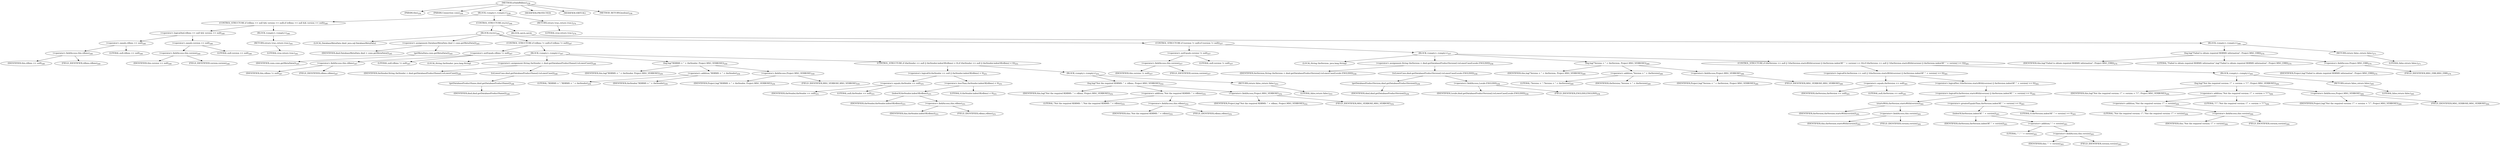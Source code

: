 digraph "isValidRdbms" {  
"222" [label = <(METHOD,isValidRdbms)<SUB>239</SUB>> ]
"27" [label = <(PARAM,this)<SUB>239</SUB>> ]
"223" [label = <(PARAM,Connection conn)<SUB>239</SUB>> ]
"224" [label = <(BLOCK,&lt;empty&gt;,&lt;empty&gt;)<SUB>239</SUB>> ]
"225" [label = <(CONTROL_STRUCTURE,if (rdbms == null &amp;&amp; version == null),if (rdbms == null &amp;&amp; version == null))<SUB>240</SUB>> ]
"226" [label = <(&lt;operator&gt;.logicalAnd,rdbms == null &amp;&amp; version == null)<SUB>240</SUB>> ]
"227" [label = <(&lt;operator&gt;.equals,rdbms == null)<SUB>240</SUB>> ]
"228" [label = <(&lt;operator&gt;.fieldAccess,this.rdbms)<SUB>240</SUB>> ]
"229" [label = <(IDENTIFIER,this,rdbms == null)<SUB>240</SUB>> ]
"230" [label = <(FIELD_IDENTIFIER,rdbms,rdbms)<SUB>240</SUB>> ]
"231" [label = <(LITERAL,null,rdbms == null)<SUB>240</SUB>> ]
"232" [label = <(&lt;operator&gt;.equals,version == null)<SUB>240</SUB>> ]
"233" [label = <(&lt;operator&gt;.fieldAccess,this.version)<SUB>240</SUB>> ]
"234" [label = <(IDENTIFIER,this,version == null)<SUB>240</SUB>> ]
"235" [label = <(FIELD_IDENTIFIER,version,version)<SUB>240</SUB>> ]
"236" [label = <(LITERAL,null,version == null)<SUB>240</SUB>> ]
"237" [label = <(BLOCK,&lt;empty&gt;,&lt;empty&gt;)<SUB>240</SUB>> ]
"238" [label = <(RETURN,return true;,return true;)<SUB>241</SUB>> ]
"239" [label = <(LITERAL,true,return true;)<SUB>241</SUB>> ]
"240" [label = <(CONTROL_STRUCTURE,try,try)<SUB>244</SUB>> ]
"241" [label = <(BLOCK,try,try)<SUB>244</SUB>> ]
"242" [label = <(LOCAL,DatabaseMetaData dmd: java.sql.DatabaseMetaData)> ]
"243" [label = <(&lt;operator&gt;.assignment,DatabaseMetaData dmd = conn.getMetaData())<SUB>245</SUB>> ]
"244" [label = <(IDENTIFIER,dmd,DatabaseMetaData dmd = conn.getMetaData())<SUB>245</SUB>> ]
"245" [label = <(getMetaData,conn.getMetaData())<SUB>245</SUB>> ]
"246" [label = <(IDENTIFIER,conn,conn.getMetaData())<SUB>245</SUB>> ]
"247" [label = <(CONTROL_STRUCTURE,if (rdbms != null),if (rdbms != null))<SUB>247</SUB>> ]
"248" [label = <(&lt;operator&gt;.notEquals,rdbms != null)<SUB>247</SUB>> ]
"249" [label = <(&lt;operator&gt;.fieldAccess,this.rdbms)<SUB>247</SUB>> ]
"250" [label = <(IDENTIFIER,this,rdbms != null)<SUB>247</SUB>> ]
"251" [label = <(FIELD_IDENTIFIER,rdbms,rdbms)<SUB>247</SUB>> ]
"252" [label = <(LITERAL,null,rdbms != null)<SUB>247</SUB>> ]
"253" [label = <(BLOCK,&lt;empty&gt;,&lt;empty&gt;)<SUB>247</SUB>> ]
"254" [label = <(LOCAL,String theVendor: java.lang.String)> ]
"255" [label = <(&lt;operator&gt;.assignment,String theVendor = dmd.getDatabaseProductName().toLowerCase())<SUB>248</SUB>> ]
"256" [label = <(IDENTIFIER,theVendor,String theVendor = dmd.getDatabaseProductName().toLowerCase())<SUB>248</SUB>> ]
"257" [label = <(toLowerCase,dmd.getDatabaseProductName().toLowerCase())<SUB>248</SUB>> ]
"258" [label = <(getDatabaseProductName,dmd.getDatabaseProductName())<SUB>248</SUB>> ]
"259" [label = <(IDENTIFIER,dmd,dmd.getDatabaseProductName())<SUB>248</SUB>> ]
"260" [label = <(log,log(&quot;RDBMS = &quot; + theVendor, Project.MSG_VERBOSE))<SUB>250</SUB>> ]
"26" [label = <(IDENTIFIER,this,log(&quot;RDBMS = &quot; + theVendor, Project.MSG_VERBOSE))<SUB>250</SUB>> ]
"261" [label = <(&lt;operator&gt;.addition,&quot;RDBMS = &quot; + theVendor)<SUB>250</SUB>> ]
"262" [label = <(LITERAL,&quot;RDBMS = &quot;,&quot;RDBMS = &quot; + theVendor)<SUB>250</SUB>> ]
"263" [label = <(IDENTIFIER,theVendor,&quot;RDBMS = &quot; + theVendor)<SUB>250</SUB>> ]
"264" [label = <(&lt;operator&gt;.fieldAccess,Project.MSG_VERBOSE)<SUB>250</SUB>> ]
"265" [label = <(IDENTIFIER,Project,log(&quot;RDBMS = &quot; + theVendor, Project.MSG_VERBOSE))<SUB>250</SUB>> ]
"266" [label = <(FIELD_IDENTIFIER,MSG_VERBOSE,MSG_VERBOSE)<SUB>250</SUB>> ]
"267" [label = <(CONTROL_STRUCTURE,if (theVendor == null || theVendor.indexOf(rdbms) &lt; 0),if (theVendor == null || theVendor.indexOf(rdbms) &lt; 0))<SUB>251</SUB>> ]
"268" [label = <(&lt;operator&gt;.logicalOr,theVendor == null || theVendor.indexOf(rdbms) &lt; 0)<SUB>251</SUB>> ]
"269" [label = <(&lt;operator&gt;.equals,theVendor == null)<SUB>251</SUB>> ]
"270" [label = <(IDENTIFIER,theVendor,theVendor == null)<SUB>251</SUB>> ]
"271" [label = <(LITERAL,null,theVendor == null)<SUB>251</SUB>> ]
"272" [label = <(&lt;operator&gt;.lessThan,theVendor.indexOf(rdbms) &lt; 0)<SUB>251</SUB>> ]
"273" [label = <(indexOf,theVendor.indexOf(rdbms))<SUB>251</SUB>> ]
"274" [label = <(IDENTIFIER,theVendor,theVendor.indexOf(rdbms))<SUB>251</SUB>> ]
"275" [label = <(&lt;operator&gt;.fieldAccess,this.rdbms)<SUB>251</SUB>> ]
"276" [label = <(IDENTIFIER,this,theVendor.indexOf(rdbms))<SUB>251</SUB>> ]
"277" [label = <(FIELD_IDENTIFIER,rdbms,rdbms)<SUB>251</SUB>> ]
"278" [label = <(LITERAL,0,theVendor.indexOf(rdbms) &lt; 0)<SUB>251</SUB>> ]
"279" [label = <(BLOCK,&lt;empty&gt;,&lt;empty&gt;)<SUB>251</SUB>> ]
"280" [label = <(log,log(&quot;Not the required RDBMS: &quot; + rdbms, Project.MSG_VERBOSE))<SUB>252</SUB>> ]
"28" [label = <(IDENTIFIER,this,log(&quot;Not the required RDBMS: &quot; + rdbms, Project.MSG_VERBOSE))<SUB>252</SUB>> ]
"281" [label = <(&lt;operator&gt;.addition,&quot;Not the required RDBMS: &quot; + rdbms)<SUB>252</SUB>> ]
"282" [label = <(LITERAL,&quot;Not the required RDBMS: &quot;,&quot;Not the required RDBMS: &quot; + rdbms)<SUB>252</SUB>> ]
"283" [label = <(&lt;operator&gt;.fieldAccess,this.rdbms)<SUB>252</SUB>> ]
"284" [label = <(IDENTIFIER,this,&quot;Not the required RDBMS: &quot; + rdbms)<SUB>252</SUB>> ]
"285" [label = <(FIELD_IDENTIFIER,rdbms,rdbms)<SUB>252</SUB>> ]
"286" [label = <(&lt;operator&gt;.fieldAccess,Project.MSG_VERBOSE)<SUB>252</SUB>> ]
"287" [label = <(IDENTIFIER,Project,log(&quot;Not the required RDBMS: &quot; + rdbms, Project.MSG_VERBOSE))<SUB>252</SUB>> ]
"288" [label = <(FIELD_IDENTIFIER,MSG_VERBOSE,MSG_VERBOSE)<SUB>252</SUB>> ]
"289" [label = <(RETURN,return false;,return false;)<SUB>253</SUB>> ]
"290" [label = <(LITERAL,false,return false;)<SUB>253</SUB>> ]
"291" [label = <(CONTROL_STRUCTURE,if (version != null),if (version != null))<SUB>257</SUB>> ]
"292" [label = <(&lt;operator&gt;.notEquals,version != null)<SUB>257</SUB>> ]
"293" [label = <(&lt;operator&gt;.fieldAccess,this.version)<SUB>257</SUB>> ]
"294" [label = <(IDENTIFIER,this,version != null)<SUB>257</SUB>> ]
"295" [label = <(FIELD_IDENTIFIER,version,version)<SUB>257</SUB>> ]
"296" [label = <(LITERAL,null,version != null)<SUB>257</SUB>> ]
"297" [label = <(BLOCK,&lt;empty&gt;,&lt;empty&gt;)<SUB>257</SUB>> ]
"298" [label = <(LOCAL,String theVersion: java.lang.String)> ]
"299" [label = <(&lt;operator&gt;.assignment,String theVersion = dmd.getDatabaseProductVersion().toLowerCase(Locale.ENGLISH))<SUB>258</SUB>> ]
"300" [label = <(IDENTIFIER,theVersion,String theVersion = dmd.getDatabaseProductVersion().toLowerCase(Locale.ENGLISH))<SUB>258</SUB>> ]
"301" [label = <(toLowerCase,dmd.getDatabaseProductVersion().toLowerCase(Locale.ENGLISH))<SUB>258</SUB>> ]
"302" [label = <(getDatabaseProductVersion,dmd.getDatabaseProductVersion())<SUB>258</SUB>> ]
"303" [label = <(IDENTIFIER,dmd,dmd.getDatabaseProductVersion())<SUB>258</SUB>> ]
"304" [label = <(&lt;operator&gt;.fieldAccess,Locale.ENGLISH)<SUB>258</SUB>> ]
"305" [label = <(IDENTIFIER,Locale,dmd.getDatabaseProductVersion().toLowerCase(Locale.ENGLISH))<SUB>258</SUB>> ]
"306" [label = <(FIELD_IDENTIFIER,ENGLISH,ENGLISH)<SUB>258</SUB>> ]
"307" [label = <(log,log(&quot;Version = &quot; + theVersion, Project.MSG_VERBOSE))<SUB>260</SUB>> ]
"29" [label = <(IDENTIFIER,this,log(&quot;Version = &quot; + theVersion, Project.MSG_VERBOSE))<SUB>260</SUB>> ]
"308" [label = <(&lt;operator&gt;.addition,&quot;Version = &quot; + theVersion)<SUB>260</SUB>> ]
"309" [label = <(LITERAL,&quot;Version = &quot;,&quot;Version = &quot; + theVersion)<SUB>260</SUB>> ]
"310" [label = <(IDENTIFIER,theVersion,&quot;Version = &quot; + theVersion)<SUB>260</SUB>> ]
"311" [label = <(&lt;operator&gt;.fieldAccess,Project.MSG_VERBOSE)<SUB>260</SUB>> ]
"312" [label = <(IDENTIFIER,Project,log(&quot;Version = &quot; + theVersion, Project.MSG_VERBOSE))<SUB>260</SUB>> ]
"313" [label = <(FIELD_IDENTIFIER,MSG_VERBOSE,MSG_VERBOSE)<SUB>260</SUB>> ]
"314" [label = <(CONTROL_STRUCTURE,if (theVersion == null || !(theVersion.startsWith(version) || theVersion.indexOf(&quot; &quot; + version) &gt;= 0)),if (theVersion == null || !(theVersion.startsWith(version) || theVersion.indexOf(&quot; &quot; + version) &gt;= 0)))<SUB>261</SUB>> ]
"315" [label = <(&lt;operator&gt;.logicalOr,theVersion == null || !(theVersion.startsWith(version) || theVersion.indexOf(&quot; &quot; + version) &gt;= 0))<SUB>261</SUB>> ]
"316" [label = <(&lt;operator&gt;.equals,theVersion == null)<SUB>261</SUB>> ]
"317" [label = <(IDENTIFIER,theVersion,theVersion == null)<SUB>261</SUB>> ]
"318" [label = <(LITERAL,null,theVersion == null)<SUB>261</SUB>> ]
"319" [label = <(&lt;operator&gt;.logicalNot,!(theVersion.startsWith(version) || theVersion.indexOf(&quot; &quot; + version) &gt;= 0))<SUB>262</SUB>> ]
"320" [label = <(&lt;operator&gt;.logicalOr,theVersion.startsWith(version) || theVersion.indexOf(&quot; &quot; + version) &gt;= 0)<SUB>262</SUB>> ]
"321" [label = <(startsWith,theVersion.startsWith(version))<SUB>262</SUB>> ]
"322" [label = <(IDENTIFIER,theVersion,theVersion.startsWith(version))<SUB>262</SUB>> ]
"323" [label = <(&lt;operator&gt;.fieldAccess,this.version)<SUB>262</SUB>> ]
"324" [label = <(IDENTIFIER,this,theVersion.startsWith(version))<SUB>262</SUB>> ]
"325" [label = <(FIELD_IDENTIFIER,version,version)<SUB>262</SUB>> ]
"326" [label = <(&lt;operator&gt;.greaterEqualsThan,theVersion.indexOf(&quot; &quot; + version) &gt;= 0)<SUB>263</SUB>> ]
"327" [label = <(indexOf,theVersion.indexOf(&quot; &quot; + version))<SUB>263</SUB>> ]
"328" [label = <(IDENTIFIER,theVersion,theVersion.indexOf(&quot; &quot; + version))<SUB>263</SUB>> ]
"329" [label = <(&lt;operator&gt;.addition,&quot; &quot; + version)<SUB>263</SUB>> ]
"330" [label = <(LITERAL,&quot; &quot;,&quot; &quot; + version)<SUB>263</SUB>> ]
"331" [label = <(&lt;operator&gt;.fieldAccess,this.version)<SUB>263</SUB>> ]
"332" [label = <(IDENTIFIER,this,&quot; &quot; + version)<SUB>263</SUB>> ]
"333" [label = <(FIELD_IDENTIFIER,version,version)<SUB>263</SUB>> ]
"334" [label = <(LITERAL,0,theVersion.indexOf(&quot; &quot; + version) &gt;= 0)<SUB>263</SUB>> ]
"335" [label = <(BLOCK,&lt;empty&gt;,&lt;empty&gt;)<SUB>263</SUB>> ]
"336" [label = <(log,log(&quot;Not the required version: \&quot;&quot; + version + &quot;\&quot;&quot;, Project.MSG_VERBOSE))<SUB>264</SUB>> ]
"30" [label = <(IDENTIFIER,this,log(&quot;Not the required version: \&quot;&quot; + version + &quot;\&quot;&quot;, Project.MSG_VERBOSE))<SUB>264</SUB>> ]
"337" [label = <(&lt;operator&gt;.addition,&quot;Not the required version: \&quot;&quot; + version + &quot;\&quot;&quot;)<SUB>264</SUB>> ]
"338" [label = <(&lt;operator&gt;.addition,&quot;Not the required version: \&quot;&quot; + version)<SUB>264</SUB>> ]
"339" [label = <(LITERAL,&quot;Not the required version: \&quot;&quot;,&quot;Not the required version: \&quot;&quot; + version)<SUB>264</SUB>> ]
"340" [label = <(&lt;operator&gt;.fieldAccess,this.version)<SUB>264</SUB>> ]
"341" [label = <(IDENTIFIER,this,&quot;Not the required version: \&quot;&quot; + version)<SUB>264</SUB>> ]
"342" [label = <(FIELD_IDENTIFIER,version,version)<SUB>264</SUB>> ]
"343" [label = <(LITERAL,&quot;\&quot;&quot;,&quot;Not the required version: \&quot;&quot; + version + &quot;\&quot;&quot;)<SUB>264</SUB>> ]
"344" [label = <(&lt;operator&gt;.fieldAccess,Project.MSG_VERBOSE)<SUB>264</SUB>> ]
"345" [label = <(IDENTIFIER,Project,log(&quot;Not the required version: \&quot;&quot; + version + &quot;\&quot;&quot;, Project.MSG_VERBOSE))<SUB>264</SUB>> ]
"346" [label = <(FIELD_IDENTIFIER,MSG_VERBOSE,MSG_VERBOSE)<SUB>264</SUB>> ]
"347" [label = <(RETURN,return false;,return false;)<SUB>265</SUB>> ]
"348" [label = <(LITERAL,false,return false;)<SUB>265</SUB>> ]
"349" [label = <(BLOCK,catch,catch)> ]
"350" [label = <(BLOCK,&lt;empty&gt;,&lt;empty&gt;)<SUB>268</SUB>> ]
"351" [label = <(log,log(&quot;Failed to obtain required RDBMS information&quot;, Project.MSG_ERR))<SUB>270</SUB>> ]
"31" [label = <(IDENTIFIER,this,log(&quot;Failed to obtain required RDBMS information&quot;, Project.MSG_ERR))<SUB>270</SUB>> ]
"352" [label = <(LITERAL,&quot;Failed to obtain required RDBMS information&quot;,log(&quot;Failed to obtain required RDBMS information&quot;, Project.MSG_ERR))<SUB>270</SUB>> ]
"353" [label = <(&lt;operator&gt;.fieldAccess,Project.MSG_ERR)<SUB>270</SUB>> ]
"354" [label = <(IDENTIFIER,Project,log(&quot;Failed to obtain required RDBMS information&quot;, Project.MSG_ERR))<SUB>270</SUB>> ]
"355" [label = <(FIELD_IDENTIFIER,MSG_ERR,MSG_ERR)<SUB>270</SUB>> ]
"356" [label = <(RETURN,return false;,return false;)<SUB>271</SUB>> ]
"357" [label = <(LITERAL,false,return false;)<SUB>271</SUB>> ]
"358" [label = <(RETURN,return true;,return true;)<SUB>274</SUB>> ]
"359" [label = <(LITERAL,true,return true;)<SUB>274</SUB>> ]
"360" [label = <(MODIFIER,PROTECTED)> ]
"361" [label = <(MODIFIER,VIRTUAL)> ]
"362" [label = <(METHOD_RETURN,boolean)<SUB>239</SUB>> ]
  "222" -> "27" 
  "222" -> "223" 
  "222" -> "224" 
  "222" -> "360" 
  "222" -> "361" 
  "222" -> "362" 
  "224" -> "225" 
  "224" -> "240" 
  "224" -> "358" 
  "225" -> "226" 
  "225" -> "237" 
  "226" -> "227" 
  "226" -> "232" 
  "227" -> "228" 
  "227" -> "231" 
  "228" -> "229" 
  "228" -> "230" 
  "232" -> "233" 
  "232" -> "236" 
  "233" -> "234" 
  "233" -> "235" 
  "237" -> "238" 
  "238" -> "239" 
  "240" -> "241" 
  "240" -> "349" 
  "241" -> "242" 
  "241" -> "243" 
  "241" -> "247" 
  "241" -> "291" 
  "243" -> "244" 
  "243" -> "245" 
  "245" -> "246" 
  "247" -> "248" 
  "247" -> "253" 
  "248" -> "249" 
  "248" -> "252" 
  "249" -> "250" 
  "249" -> "251" 
  "253" -> "254" 
  "253" -> "255" 
  "253" -> "260" 
  "253" -> "267" 
  "255" -> "256" 
  "255" -> "257" 
  "257" -> "258" 
  "258" -> "259" 
  "260" -> "26" 
  "260" -> "261" 
  "260" -> "264" 
  "261" -> "262" 
  "261" -> "263" 
  "264" -> "265" 
  "264" -> "266" 
  "267" -> "268" 
  "267" -> "279" 
  "268" -> "269" 
  "268" -> "272" 
  "269" -> "270" 
  "269" -> "271" 
  "272" -> "273" 
  "272" -> "278" 
  "273" -> "274" 
  "273" -> "275" 
  "275" -> "276" 
  "275" -> "277" 
  "279" -> "280" 
  "279" -> "289" 
  "280" -> "28" 
  "280" -> "281" 
  "280" -> "286" 
  "281" -> "282" 
  "281" -> "283" 
  "283" -> "284" 
  "283" -> "285" 
  "286" -> "287" 
  "286" -> "288" 
  "289" -> "290" 
  "291" -> "292" 
  "291" -> "297" 
  "292" -> "293" 
  "292" -> "296" 
  "293" -> "294" 
  "293" -> "295" 
  "297" -> "298" 
  "297" -> "299" 
  "297" -> "307" 
  "297" -> "314" 
  "299" -> "300" 
  "299" -> "301" 
  "301" -> "302" 
  "301" -> "304" 
  "302" -> "303" 
  "304" -> "305" 
  "304" -> "306" 
  "307" -> "29" 
  "307" -> "308" 
  "307" -> "311" 
  "308" -> "309" 
  "308" -> "310" 
  "311" -> "312" 
  "311" -> "313" 
  "314" -> "315" 
  "314" -> "335" 
  "315" -> "316" 
  "315" -> "319" 
  "316" -> "317" 
  "316" -> "318" 
  "319" -> "320" 
  "320" -> "321" 
  "320" -> "326" 
  "321" -> "322" 
  "321" -> "323" 
  "323" -> "324" 
  "323" -> "325" 
  "326" -> "327" 
  "326" -> "334" 
  "327" -> "328" 
  "327" -> "329" 
  "329" -> "330" 
  "329" -> "331" 
  "331" -> "332" 
  "331" -> "333" 
  "335" -> "336" 
  "335" -> "347" 
  "336" -> "30" 
  "336" -> "337" 
  "336" -> "344" 
  "337" -> "338" 
  "337" -> "343" 
  "338" -> "339" 
  "338" -> "340" 
  "340" -> "341" 
  "340" -> "342" 
  "344" -> "345" 
  "344" -> "346" 
  "347" -> "348" 
  "349" -> "350" 
  "350" -> "351" 
  "350" -> "356" 
  "351" -> "31" 
  "351" -> "352" 
  "351" -> "353" 
  "353" -> "354" 
  "353" -> "355" 
  "356" -> "357" 
  "358" -> "359" 
}
